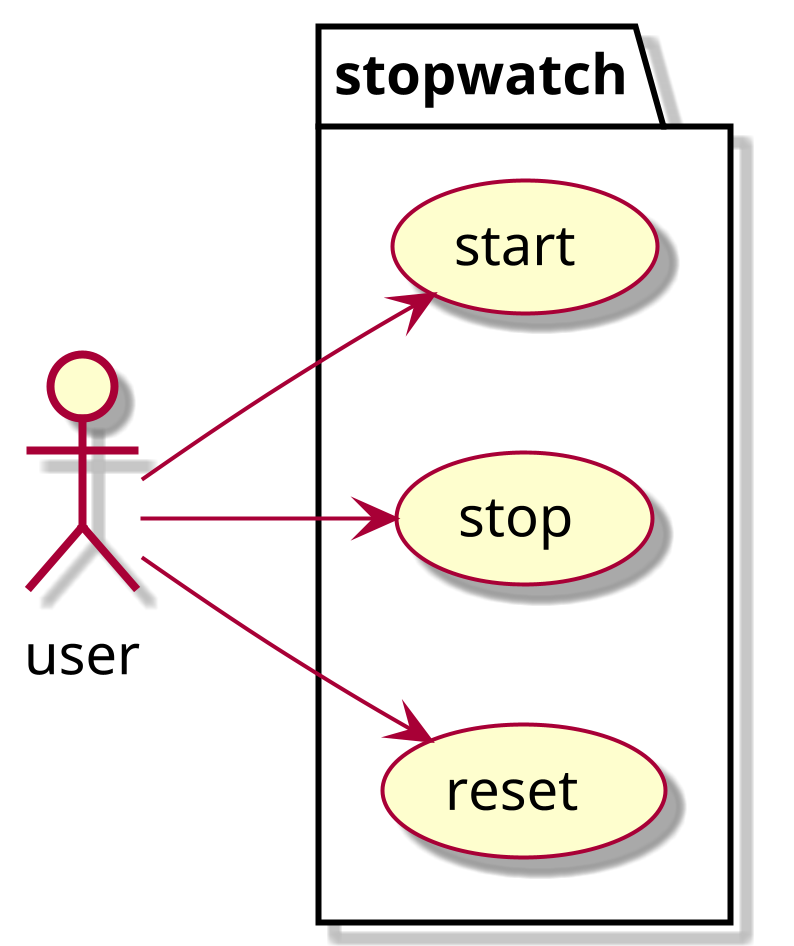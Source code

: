 @startuml
scale 4
skin rose
left to right direction

actor user

package stopwatch {
    usecase start
    usecase stop
    usecase reset
}

user --> start
user --> stop
user --> reset
@enduml
